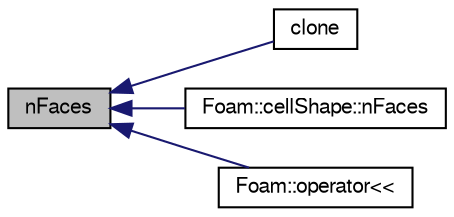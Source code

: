 digraph "nFaces"
{
  bgcolor="transparent";
  edge [fontname="FreeSans",fontsize="10",labelfontname="FreeSans",labelfontsize="10"];
  node [fontname="FreeSans",fontsize="10",shape=record];
  rankdir="LR";
  Node950 [label="nFaces",height=0.2,width=0.4,color="black", fillcolor="grey75", style="filled", fontcolor="black"];
  Node950 -> Node951 [dir="back",color="midnightblue",fontsize="10",style="solid",fontname="FreeSans"];
  Node951 [label="clone",height=0.2,width=0.4,color="black",URL="$a27198.html#a965f7dda1b12ecbb8985f8019b255ba8",tooltip="Return clone. "];
  Node950 -> Node952 [dir="back",color="midnightblue",fontsize="10",style="solid",fontname="FreeSans"];
  Node952 [label="Foam::cellShape::nFaces",height=0.2,width=0.4,color="black",URL="$a27206.html#af783acdbe2fe9244b256aa70dae1a87a",tooltip="Number of faces. "];
  Node950 -> Node953 [dir="back",color="midnightblue",fontsize="10",style="solid",fontname="FreeSans"];
  Node953 [label="Foam::operator\<\<",height=0.2,width=0.4,color="black",URL="$a21124.html#ae3bafd7673513a8b127636ffdcb48863"];
}
